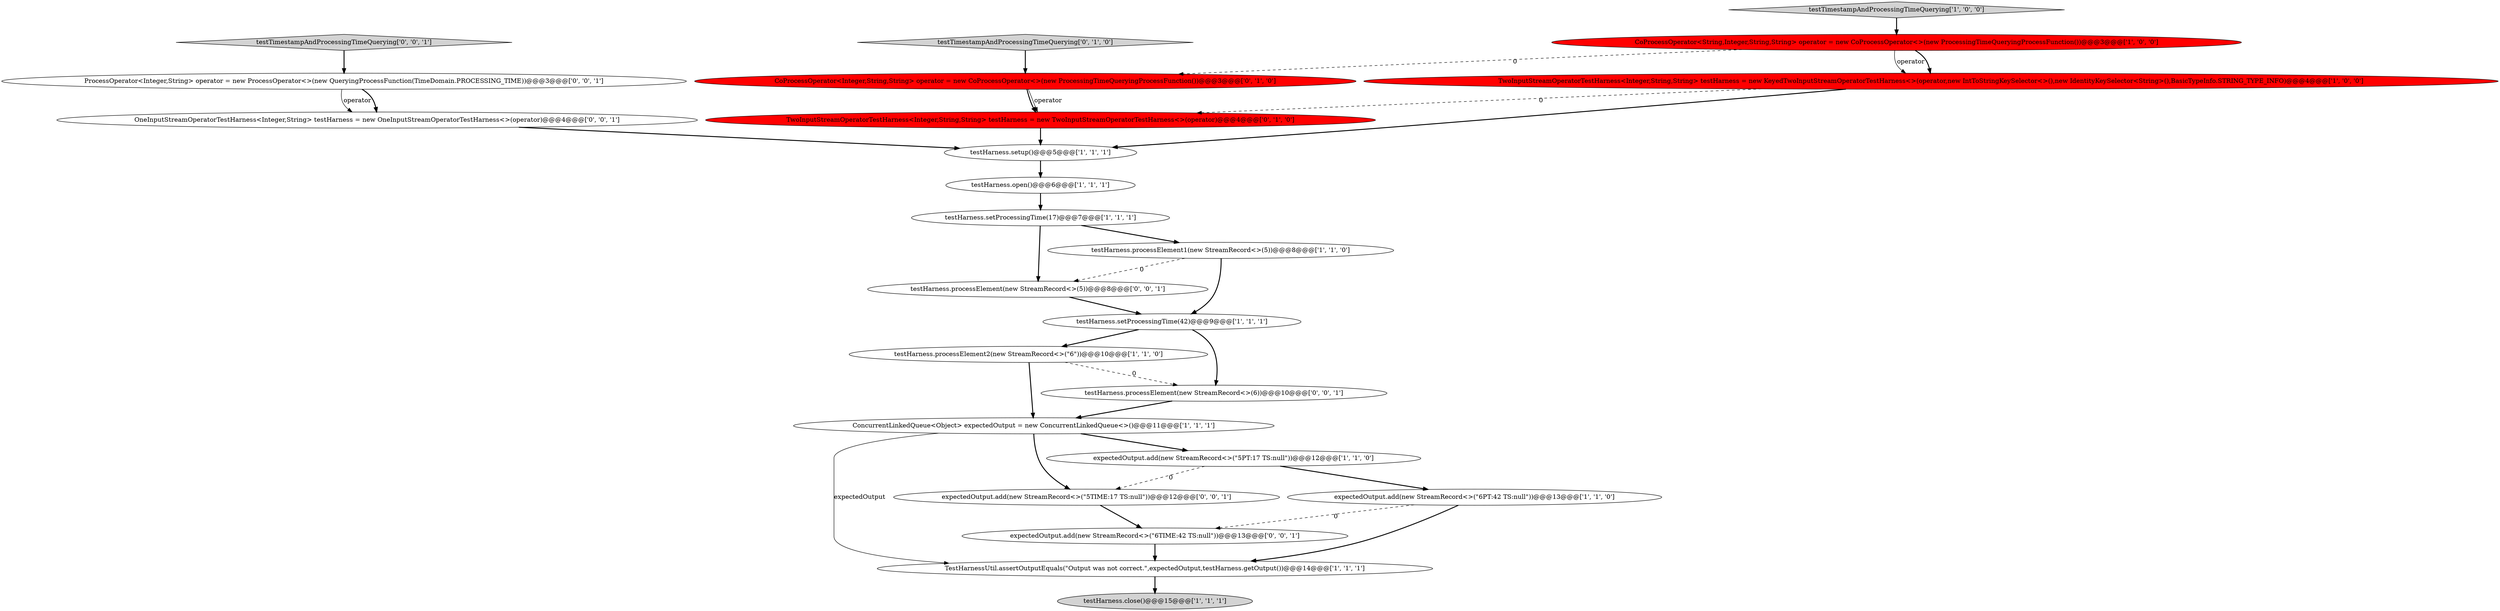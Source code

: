 digraph {
9 [style = filled, label = "testHarness.processElement2(new StreamRecord<>(\"6\"))@@@10@@@['1', '1', '0']", fillcolor = white, shape = ellipse image = "AAA0AAABBB1BBB"];
11 [style = filled, label = "testHarness.setup()@@@5@@@['1', '1', '1']", fillcolor = white, shape = ellipse image = "AAA0AAABBB1BBB"];
12 [style = filled, label = "TestHarnessUtil.assertOutputEquals(\"Output was not correct.\",expectedOutput,testHarness.getOutput())@@@14@@@['1', '1', '1']", fillcolor = white, shape = ellipse image = "AAA0AAABBB1BBB"];
16 [style = filled, label = "testTimestampAndProcessingTimeQuerying['0', '1', '0']", fillcolor = lightgray, shape = diamond image = "AAA0AAABBB2BBB"];
15 [style = filled, label = "CoProcessOperator<Integer,String,String> operator = new CoProcessOperator<>(new ProcessingTimeQueryingProcessFunction())@@@3@@@['0', '1', '0']", fillcolor = red, shape = ellipse image = "AAA1AAABBB2BBB"];
19 [style = filled, label = "testHarness.processElement(new StreamRecord<>(5))@@@8@@@['0', '0', '1']", fillcolor = white, shape = ellipse image = "AAA0AAABBB3BBB"];
3 [style = filled, label = "testHarness.open()@@@6@@@['1', '1', '1']", fillcolor = white, shape = ellipse image = "AAA0AAABBB1BBB"];
0 [style = filled, label = "ConcurrentLinkedQueue<Object> expectedOutput = new ConcurrentLinkedQueue<>()@@@11@@@['1', '1', '1']", fillcolor = white, shape = ellipse image = "AAA0AAABBB1BBB"];
2 [style = filled, label = "testHarness.processElement1(new StreamRecord<>(5))@@@8@@@['1', '1', '0']", fillcolor = white, shape = ellipse image = "AAA0AAABBB1BBB"];
17 [style = filled, label = "OneInputStreamOperatorTestHarness<Integer,String> testHarness = new OneInputStreamOperatorTestHarness<>(operator)@@@4@@@['0', '0', '1']", fillcolor = white, shape = ellipse image = "AAA0AAABBB3BBB"];
13 [style = filled, label = "testTimestampAndProcessingTimeQuerying['1', '0', '0']", fillcolor = lightgray, shape = diamond image = "AAA0AAABBB1BBB"];
10 [style = filled, label = "TwoInputStreamOperatorTestHarness<Integer,String,String> testHarness = new KeyedTwoInputStreamOperatorTestHarness<>(operator,new IntToStringKeySelector<>(),new IdentityKeySelector<String>(),BasicTypeInfo.STRING_TYPE_INFO)@@@4@@@['1', '0', '0']", fillcolor = red, shape = ellipse image = "AAA1AAABBB1BBB"];
1 [style = filled, label = "expectedOutput.add(new StreamRecord<>(\"6PT:42 TS:null\"))@@@13@@@['1', '1', '0']", fillcolor = white, shape = ellipse image = "AAA0AAABBB1BBB"];
6 [style = filled, label = "CoProcessOperator<String,Integer,String,String> operator = new CoProcessOperator<>(new ProcessingTimeQueryingProcessFunction())@@@3@@@['1', '0', '0']", fillcolor = red, shape = ellipse image = "AAA1AAABBB1BBB"];
4 [style = filled, label = "testHarness.setProcessingTime(17)@@@7@@@['1', '1', '1']", fillcolor = white, shape = ellipse image = "AAA0AAABBB1BBB"];
23 [style = filled, label = "expectedOutput.add(new StreamRecord<>(\"5TIME:17 TS:null\"))@@@12@@@['0', '0', '1']", fillcolor = white, shape = ellipse image = "AAA0AAABBB3BBB"];
14 [style = filled, label = "TwoInputStreamOperatorTestHarness<Integer,String,String> testHarness = new TwoInputStreamOperatorTestHarness<>(operator)@@@4@@@['0', '1', '0']", fillcolor = red, shape = ellipse image = "AAA1AAABBB2BBB"];
5 [style = filled, label = "testHarness.setProcessingTime(42)@@@9@@@['1', '1', '1']", fillcolor = white, shape = ellipse image = "AAA0AAABBB1BBB"];
21 [style = filled, label = "ProcessOperator<Integer,String> operator = new ProcessOperator<>(new QueryingProcessFunction(TimeDomain.PROCESSING_TIME))@@@3@@@['0', '0', '1']", fillcolor = white, shape = ellipse image = "AAA0AAABBB3BBB"];
22 [style = filled, label = "testHarness.processElement(new StreamRecord<>(6))@@@10@@@['0', '0', '1']", fillcolor = white, shape = ellipse image = "AAA0AAABBB3BBB"];
20 [style = filled, label = "testTimestampAndProcessingTimeQuerying['0', '0', '1']", fillcolor = lightgray, shape = diamond image = "AAA0AAABBB3BBB"];
18 [style = filled, label = "expectedOutput.add(new StreamRecord<>(\"6TIME:42 TS:null\"))@@@13@@@['0', '0', '1']", fillcolor = white, shape = ellipse image = "AAA0AAABBB3BBB"];
8 [style = filled, label = "testHarness.close()@@@15@@@['1', '1', '1']", fillcolor = lightgray, shape = ellipse image = "AAA0AAABBB1BBB"];
7 [style = filled, label = "expectedOutput.add(new StreamRecord<>(\"5PT:17 TS:null\"))@@@12@@@['1', '1', '0']", fillcolor = white, shape = ellipse image = "AAA0AAABBB1BBB"];
16->15 [style = bold, label=""];
2->19 [style = dashed, label="0"];
7->1 [style = bold, label=""];
7->23 [style = dashed, label="0"];
21->17 [style = solid, label="operator"];
9->0 [style = bold, label=""];
5->9 [style = bold, label=""];
15->14 [style = bold, label=""];
6->10 [style = solid, label="operator"];
4->19 [style = bold, label=""];
0->12 [style = solid, label="expectedOutput"];
18->12 [style = bold, label=""];
9->22 [style = dashed, label="0"];
1->18 [style = dashed, label="0"];
4->2 [style = bold, label=""];
3->4 [style = bold, label=""];
17->11 [style = bold, label=""];
0->7 [style = bold, label=""];
20->21 [style = bold, label=""];
19->5 [style = bold, label=""];
22->0 [style = bold, label=""];
0->23 [style = bold, label=""];
11->3 [style = bold, label=""];
6->15 [style = dashed, label="0"];
12->8 [style = bold, label=""];
6->10 [style = bold, label=""];
1->12 [style = bold, label=""];
15->14 [style = solid, label="operator"];
13->6 [style = bold, label=""];
5->22 [style = bold, label=""];
14->11 [style = bold, label=""];
21->17 [style = bold, label=""];
23->18 [style = bold, label=""];
10->14 [style = dashed, label="0"];
2->5 [style = bold, label=""];
10->11 [style = bold, label=""];
}
